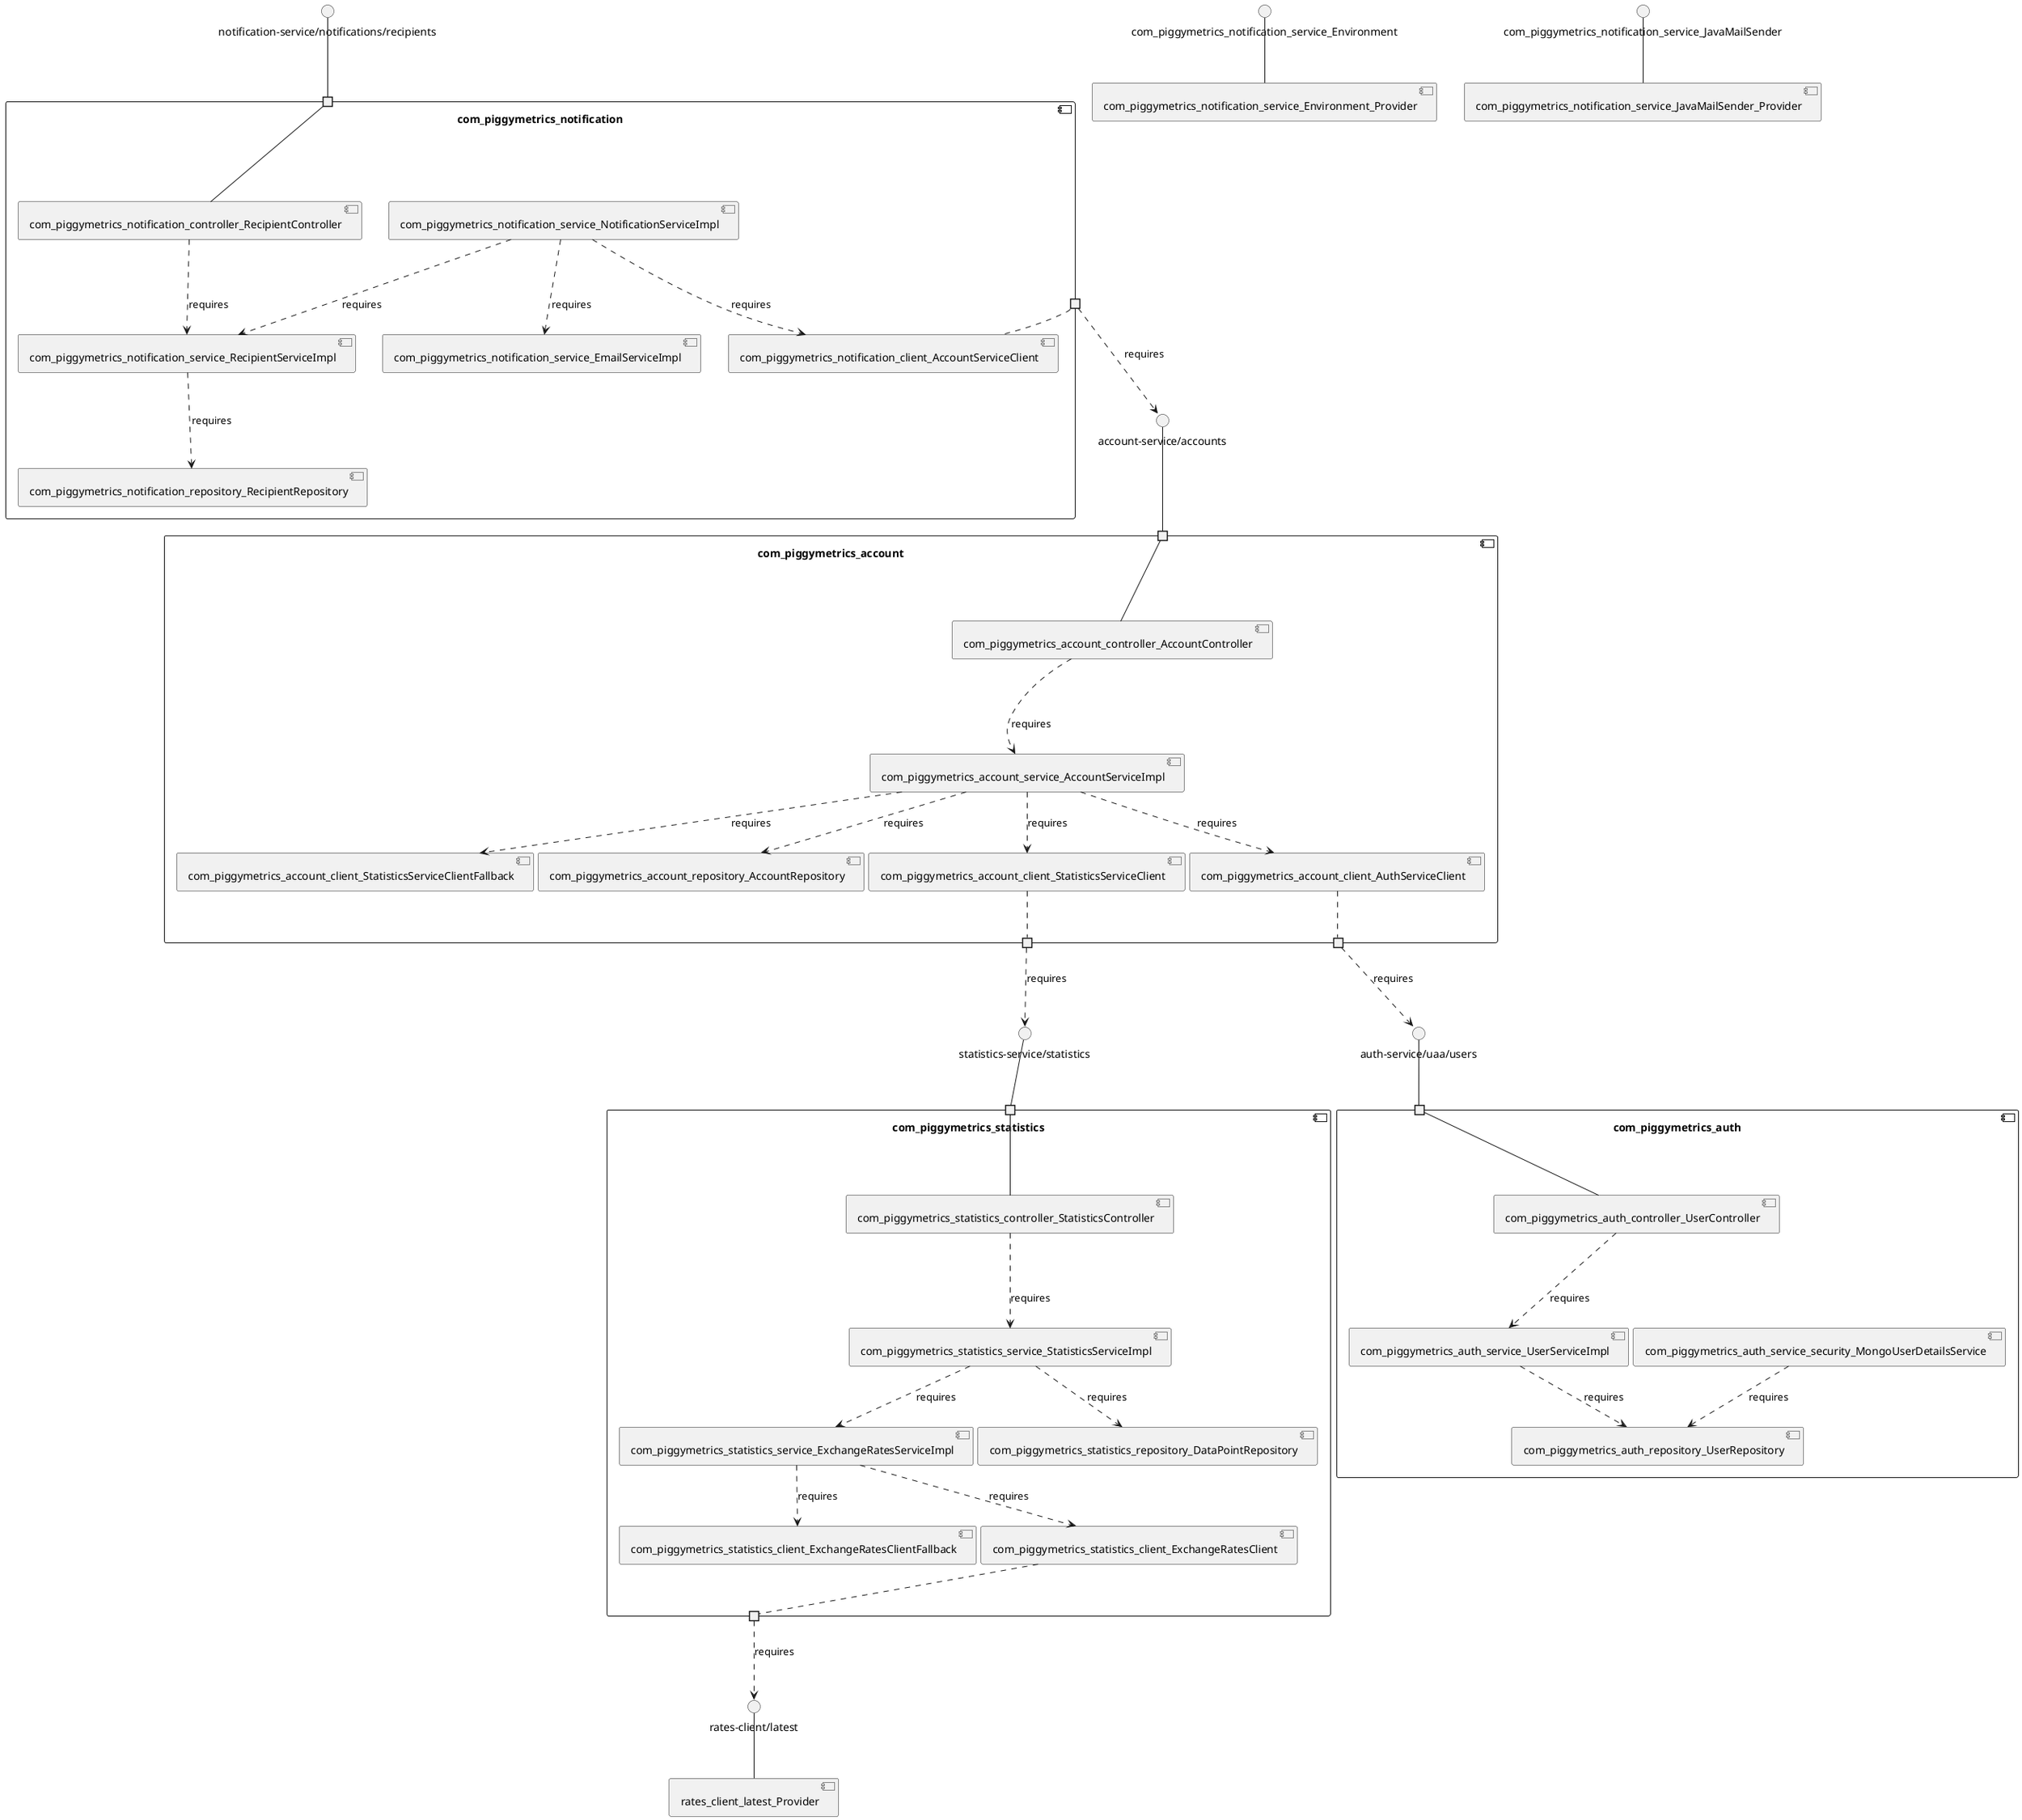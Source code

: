@startuml
skinparam fixCircleLabelOverlapping true
skinparam componentStyle uml2
component "com_piggymetrics_account\n\n\n\n\n\n" {
[com_piggymetrics_account_client_StatisticsServiceClient]
[com_piggymetrics_account_client_AuthServiceClient]
[com_piggymetrics_account_controller_AccountController]
[com_piggymetrics_account_client_StatisticsServiceClientFallback]
[com_piggymetrics_account_service_AccountServiceImpl]
[com_piggymetrics_account_repository_AccountRepository]
portin " " as com_piggymetrics_account_requires_account_service_accounts
portout " " as com_piggymetrics_account_provides_statistics_service_statistics
portout " " as com_piggymetrics_account_provides_auth_service_uaa_users
[com_piggymetrics_account_service_AccountServiceImpl]..>[com_piggymetrics_account_client_AuthServiceClient] : requires
[com_piggymetrics_account_service_AccountServiceImpl]..>[com_piggymetrics_account_client_StatisticsServiceClientFallback] : requires
[com_piggymetrics_account_service_AccountServiceImpl]..>[com_piggymetrics_account_client_StatisticsServiceClient] : requires
[com_piggymetrics_account_controller_AccountController]..>[com_piggymetrics_account_service_AccountServiceImpl] : requires
[com_piggymetrics_account_service_AccountServiceImpl]..>[com_piggymetrics_account_repository_AccountRepository] : requires
"com_piggymetrics_account_requires_account_service_accounts"--[com_piggymetrics_account_controller_AccountController]
[com_piggymetrics_account_client_StatisticsServiceClient].."com_piggymetrics_account_provides_statistics_service_statistics"
[com_piggymetrics_account_client_AuthServiceClient].."com_piggymetrics_account_provides_auth_service_uaa_users"
}
interface "account-service/accounts" as interface.account_service_accounts
interface.account_service_accounts--"com_piggymetrics_account_requires_account_service_accounts"
interface "auth-service/uaa/users" as interface.auth_service_uaa_users
"com_piggymetrics_account_provides_auth_service_uaa_users"..>interface.auth_service_uaa_users : requires
interface "statistics-service/statistics" as interface.statistics_service_statistics
"com_piggymetrics_account_provides_statistics_service_statistics"..>interface.statistics_service_statistics : requires
component "com_piggymetrics_auth\n\n\n\n\n\n" {
[com_piggymetrics_auth_repository_UserRepository]
[com_piggymetrics_auth_service_UserServiceImpl]
[com_piggymetrics_auth_service_security_MongoUserDetailsService]
[com_piggymetrics_auth_controller_UserController]
portin " " as com_piggymetrics_auth_requires_auth_service_uaa_users
[com_piggymetrics_auth_controller_UserController]..>[com_piggymetrics_auth_service_UserServiceImpl] : requires
[com_piggymetrics_auth_service_security_MongoUserDetailsService]..>[com_piggymetrics_auth_repository_UserRepository] : requires
[com_piggymetrics_auth_service_UserServiceImpl]..>[com_piggymetrics_auth_repository_UserRepository] : requires
"com_piggymetrics_auth_requires_auth_service_uaa_users"--[com_piggymetrics_auth_controller_UserController]
}
interface "auth-service/uaa/users" as interface.auth_service_uaa_users
interface.auth_service_uaa_users--"com_piggymetrics_auth_requires_auth_service_uaa_users"
component "com_piggymetrics_notification\n\n\n\n\n\n" {
[com_piggymetrics_notification_service_RecipientServiceImpl]
[com_piggymetrics_notification_repository_RecipientRepository]
[com_piggymetrics_notification_service_NotificationServiceImpl]
[com_piggymetrics_notification_service_EmailServiceImpl]
[com_piggymetrics_notification_client_AccountServiceClient]
[com_piggymetrics_notification_controller_RecipientController]
portin " " as com_piggymetrics_notification_requires_notification_service_notifications_recipients
portout " " as com_piggymetrics_notification_provides_account_service_accounts
[com_piggymetrics_notification_service_NotificationServiceImpl]..>[com_piggymetrics_notification_client_AccountServiceClient] : requires
[com_piggymetrics_notification_service_NotificationServiceImpl]..>[com_piggymetrics_notification_service_EmailServiceImpl] : requires
[com_piggymetrics_notification_service_RecipientServiceImpl]..>[com_piggymetrics_notification_repository_RecipientRepository] : requires
[com_piggymetrics_notification_service_NotificationServiceImpl]..>[com_piggymetrics_notification_service_RecipientServiceImpl] : requires
[com_piggymetrics_notification_controller_RecipientController]..>[com_piggymetrics_notification_service_RecipientServiceImpl] : requires
"com_piggymetrics_notification_requires_notification_service_notifications_recipients"--[com_piggymetrics_notification_controller_RecipientController]
[com_piggymetrics_notification_client_AccountServiceClient].."com_piggymetrics_notification_provides_account_service_accounts"
}
interface "notification-service/notifications/recipients" as interface.notification_service_notifications_recipients
interface.notification_service_notifications_recipients--"com_piggymetrics_notification_requires_notification_service_notifications_recipients"
interface "account-service/accounts" as interface.account_service_accounts
"com_piggymetrics_notification_provides_account_service_accounts"..>interface.account_service_accounts : requires
component "com_piggymetrics_statistics\n\n\n\n\n\n" {
[com_piggymetrics_statistics_client_ExchangeRatesClientFallback]
[com_piggymetrics_statistics_service_ExchangeRatesServiceImpl]
[com_piggymetrics_statistics_service_StatisticsServiceImpl]
[com_piggymetrics_statistics_repository_DataPointRepository]
[com_piggymetrics_statistics_controller_StatisticsController]
[com_piggymetrics_statistics_client_ExchangeRatesClient]
portin " " as com_piggymetrics_statistics_requires_statistics_service_statistics
portout " " as com_piggymetrics_statistics_provides_rates_client_latest
[com_piggymetrics_statistics_service_ExchangeRatesServiceImpl]..>[com_piggymetrics_statistics_client_ExchangeRatesClientFallback] : requires
[com_piggymetrics_statistics_service_StatisticsServiceImpl]..>[com_piggymetrics_statistics_service_ExchangeRatesServiceImpl] : requires
[com_piggymetrics_statistics_service_StatisticsServiceImpl]..>[com_piggymetrics_statistics_repository_DataPointRepository] : requires
[com_piggymetrics_statistics_service_ExchangeRatesServiceImpl]..>[com_piggymetrics_statistics_client_ExchangeRatesClient] : requires
[com_piggymetrics_statistics_controller_StatisticsController]..>[com_piggymetrics_statistics_service_StatisticsServiceImpl] : requires
"com_piggymetrics_statistics_requires_statistics_service_statistics"--[com_piggymetrics_statistics_controller_StatisticsController]
[com_piggymetrics_statistics_client_ExchangeRatesClient].."com_piggymetrics_statistics_provides_rates_client_latest"
}
interface "statistics-service/statistics" as interface.statistics_service_statistics
interface.statistics_service_statistics--"com_piggymetrics_statistics_requires_statistics_service_statistics"
interface "rates-client/latest" as interface.rates_client_latest
"com_piggymetrics_statistics_provides_rates_client_latest"..>interface.rates_client_latest : requires
interface "com_piggymetrics_notification_service_Environment" as interface.com_piggymetrics_notification_service_Environment
interface.com_piggymetrics_notification_service_Environment--[com_piggymetrics_notification_service_Environment_Provider]
interface "com_piggymetrics_notification_service_JavaMailSender" as interface.com_piggymetrics_notification_service_JavaMailSender
interface.com_piggymetrics_notification_service_JavaMailSender--[com_piggymetrics_notification_service_JavaMailSender_Provider]
interface "rates-client/latest" as interface.rates_client_latest
interface.rates_client_latest--[rates_client_latest_Provider]

@enduml
